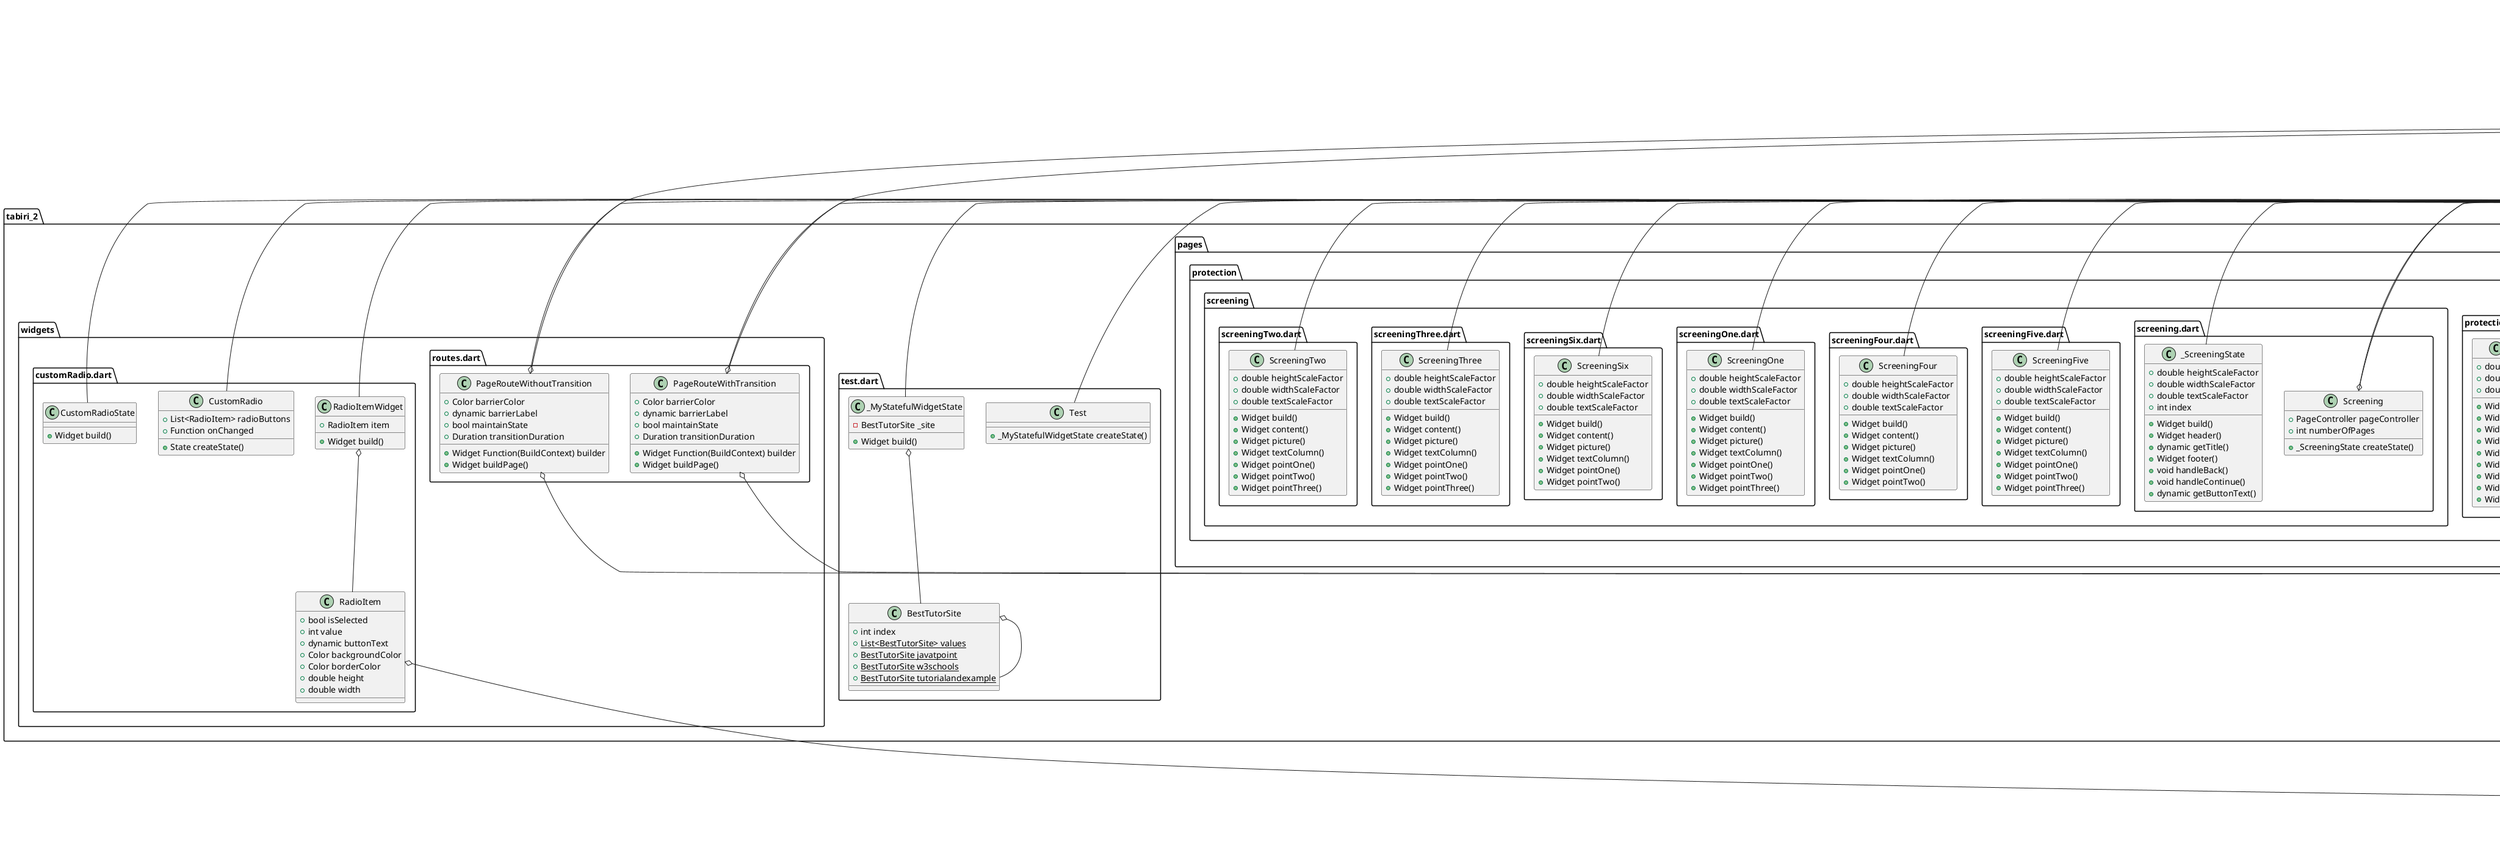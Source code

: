 @startuml
set namespaceSeparator ::

class "tabiri_2::dataManager.dart::Sex" {
  +int index
  {static} +List<Sex> values
  {static} +Sex male
  {static} +Sex female
  {static} +Sex diverse
}

"tabiri_2::dataManager.dart::Sex" o-- "tabiri_2::dataManager.dart::Sex"

class "tabiri_2::dataManager.dart::HairColor" {
  +int index
  {static} +List<HairColor> values
  {static} +HairColor blond
  {static} +HairColor orangeRed
  {static} +HairColor lightBrown
  {static} +HairColor darkBrown
  {static} +HairColor black
}

"tabiri_2::dataManager.dart::HairColor" o-- "tabiri_2::dataManager.dart::HairColor"

class "tabiri_2::dataManager.dart::SkinColor" {
  +int index
  {static} +List<SkinColor> values
  {static} +SkinColor white
  {static} +SkinColor beige
  {static} +SkinColor brown
  {static} +SkinColor black
}

"tabiri_2::dataManager.dart::SkinColor" o-- "tabiri_2::dataManager.dart::SkinColor"

class "tabiri_2::dataManager.dart::DataManager" {
  {static} +DataManager instance
  +bool informationPathComplete
  +bool avatarPathComplete
  +bool protectionPathComplete
  +bool screeningPathComplete
  +bool preventionPathComplete
  +int sex
  +int age
  +int hairColor
  +int skinColor
  +int numberSunburns
  +int numberFreckles
  +int numberBirthmarks
  +int familySickness
  +void reset()
}

"tabiri_2::dataManager.dart::DataManager" o-- "tabiri_2::dataManager.dart::DataManager"

class "tabiri_2::main.dart::MyApp" {
  +Widget build()
}

"flutter::src::widgets::framework.dart::StatelessWidget" <|-- "tabiri_2::main.dart::MyApp"

class "tabiri_2::pages::avatar::avatar.dart::Avatar" {
  +PageController pageController
  +int numberOfPages
  +_AvatarState createState()
}

"tabiri_2::pages::avatar::avatar.dart::Avatar" o-- "flutter::src::widgets::page_view.dart::PageController"
"flutter::src::widgets::framework.dart::StatefulWidget" <|-- "tabiri_2::pages::avatar::avatar.dart::Avatar"

class "tabiri_2::pages::avatar::avatar.dart::_AvatarState" {
  +double heightScaleFactor
  +double widthScaleFactor
  +double textScaleFactor
  +int index
  +int value
  +dynamic callback()
  +Widget build()
  +Widget footer()
  +void handleBack()
  +void handleContinue()
  +dynamic getButtonText()
}

"flutter::src::widgets::framework.dart::State<T>" <|-- "tabiri_2::pages::avatar::avatar.dart::_AvatarState"

class "tabiri_2::pages::avatar::avatarBuilder.dart::AvatarBuilder" {
  +int sex
  +int age
  +int hairColor
  +int skinColor
  +Widget build()
}

"flutter::src::widgets::framework.dart::StatelessWidget" <|-- "tabiri_2::pages::avatar::avatarBuilder.dart::AvatarBuilder"

class "tabiri_2::pages::avatar::avatarFive.dart::AvatarFive" {
  +double heightScaleFactor
  +double widthScaleFactor
  +double textScaleFactor
  +Widget build()
  +Widget content()
}

"flutter::src::widgets::framework.dart::StatelessWidget" <|-- "tabiri_2::pages::avatar::avatarFive.dart::AvatarFive"

class "tabiri_2::pages::avatar::avatarFour.dart::AvatarFour" {
  +double heightScaleFactor
  +double widthScaleFactor
  +double textScaleFactor
  +Widget build()
  +Widget content()
}

"flutter::src::widgets::framework.dart::StatelessWidget" <|-- "tabiri_2::pages::avatar::avatarFour.dart::AvatarFour"

class "tabiri_2::pages::avatar::avatarOne.dart::BestTutorSite" {
  +int index
  {static} +List<BestTutorSite> values
  {static} +BestTutorSite javatpoint
  {static} +BestTutorSite w3schools
  {static} +BestTutorSite tutorialandexample
}

"tabiri_2::pages::avatar::avatarOne.dart::BestTutorSite" o-- "tabiri_2::pages::avatar::avatarOne.dart::BestTutorSite"

class "tabiri_2::pages::avatar::avatarOne.dart::AvatarOne" {
  +Function callback
  +_MyStatefulWidgetState createState()
}

"flutter::src::widgets::framework.dart::StatefulWidget" <|-- "tabiri_2::pages::avatar::avatarOne.dart::AvatarOne"

class "tabiri_2::pages::avatar::avatarOne.dart::_MyStatefulWidgetState" {
  +int value
  +Widget build()
}

"flutter::src::widgets::framework.dart::State<T>" <|-- "tabiri_2::pages::avatar::avatarOne.dart::_MyStatefulWidgetState"

class "tabiri_2::pages::avatar::avatarSeven.dart::AvatarSeven" {
  +double heightScaleFactor
  +double widthScaleFactor
  +double textScaleFactor
  +Widget build()
  +Widget content()
}

"flutter::src::widgets::framework.dart::StatelessWidget" <|-- "tabiri_2::pages::avatar::avatarSeven.dart::AvatarSeven"

class "tabiri_2::pages::avatar::avatarSix.dart::AvatarSix" {
  +double heightScaleFactor
  +double widthScaleFactor
  +double textScaleFactor
  +Widget build()
  +Widget content()
}

"flutter::src::widgets::framework.dart::StatelessWidget" <|-- "tabiri_2::pages::avatar::avatarSix.dart::AvatarSix"

class "tabiri_2::pages::avatar::avatarThree.dart::AvatarThree" {
  +double heightScaleFactor
  +double widthScaleFactor
  +double textScaleFactor
  +Widget build()
  +Widget content()
}

"flutter::src::widgets::framework.dart::StatelessWidget" <|-- "tabiri_2::pages::avatar::avatarThree.dart::AvatarThree"

class "tabiri_2::pages::avatar::avatarTwo.dart::AvatarTwo" {
  +_AvatarTwoState createState()
}

"flutter::src::widgets::framework.dart::StatefulWidget" <|-- "tabiri_2::pages::avatar::avatarTwo.dart::AvatarTwo"

class "tabiri_2::pages::avatar::avatarTwo.dart::_AvatarTwoState" {
  +double heightScaleFactor
  +double widthScaleFactor
  +double textScaleFactor
  +int hairColorValue
  +int skinColorValue
  +Widget build()
  +Widget header()
  +Widget content()
  +Widget avatar()
  +Widget actionText()
  +Widget radioPicker()
}

"flutter::src::widgets::framework.dart::State<T>" <|-- "tabiri_2::pages::avatar::avatarTwo.dart::_AvatarTwoState"

class "tabiri_2::pages::home.dart::Home" {
  +_HomeState createState()
}

"flutter::src::widgets::framework.dart::StatefulWidget" <|-- "tabiri_2::pages::home.dart::Home"

class "tabiri_2::pages::home.dart::_HomeState" {
  +double heightScaleFactor
  +double widthScaleFactor
  +double textScaleFactor
  +AutoSizeGroup titleSize
  +AutoSizeGroup textSize
  +AutoSizeGroup buttonTextSize
  +AutoSizeGroup actionTextSize
  +Widget build()
  +Widget header()
  +Widget content()
  +Function buildRouteFunction()
  +Widget cardOne()
  +Widget cardTwo()
  +Widget cardThree()
  +Widget expandedCard()
  +Widget collapsedCard()
  +Widget button()
  +Widget paragraph()
}

"tabiri_2::pages::home.dart::_HomeState" o-- "auto_size_text::auto_size_text.dart::AutoSizeGroup"
"flutter::src::widgets::framework.dart::State<T>" <|-- "tabiri_2::pages::home.dart::_HomeState"

class "tabiri_2::pages::home.dart::CustomHero" {
  +dynamic tag
  +Color shuttleColor
  +Widget child
  +Widget build()
}

"tabiri_2::pages::home.dart::CustomHero" o-- "dart::ui::Color"
"tabiri_2::pages::home.dart::CustomHero" o-- "flutter::src::widgets::framework.dart::Widget"
"flutter::src::widgets::framework.dart::StatelessWidget" <|-- "tabiri_2::pages::home.dart::CustomHero"

class "tabiri_2::pages::home.dart::TrianglePainter" {
  +Color strokeColor
  +PaintingStyle paintingStyle
  +double strokeWidth
  +void paint()
  +Path getTrianglePath()
  +bool shouldRepaint()
}

"tabiri_2::pages::home.dart::TrianglePainter" o-- "dart::ui::Color"
"tabiri_2::pages::home.dart::TrianglePainter" o-- "dart::ui::PaintingStyle"
"flutter::src::rendering::custom_paint.dart::CustomPainter" <|-- "tabiri_2::pages::home.dart::TrianglePainter"

class "tabiri_2::pages::information::information.dart::Information" {
  +AutoSizeGroup buttonTextSize
  +AutoSizeGroup headerTextSize
  +PageController pageController
  +int numberOfPages
  +_InformationState createState()
}

"tabiri_2::pages::information::information.dart::Information" o-- "auto_size_text::auto_size_text.dart::AutoSizeGroup"
"tabiri_2::pages::information::information.dart::Information" o-- "flutter::src::widgets::page_view.dart::PageController"
"flutter::src::widgets::framework.dart::StatefulWidget" <|-- "tabiri_2::pages::information::information.dart::Information"

class "tabiri_2::pages::information::information.dart::_InformationState" {
  +double heightScaleFactor
  +double widthScaleFactor
  +double textScaleFactor
  +int index
  +Widget build()
  +Widget header()
  +dynamic getTitle()
  +Widget footer()
  +void handleBack()
  +void handleContinue()
  +dynamic getButtonText()
}

"flutter::src::widgets::framework.dart::State<T>" <|-- "tabiri_2::pages::information::information.dart::_InformationState"

class "tabiri_2::pages::information::informationOne.dart::InformationOne" {
  +double heightScaleFactor
  +double widthScaleFactor
  +double textScaleFactor
  +Widget build()
  +Widget content()
  +Widget paragraph()
}

"flutter::src::widgets::framework.dart::StatelessWidget" <|-- "tabiri_2::pages::information::informationOne.dart::InformationOne"

class "tabiri_2::pages::information::informationThree.dart::InformationThree" {
  +double heightScaleFactor
  +double widthScaleFactor
  +double textScaleFactor
  +Widget build()
  +Widget content()
  +Widget paragraph()
}

"flutter::src::widgets::framework.dart::StatelessWidget" <|-- "tabiri_2::pages::information::informationThree.dart::InformationThree"

class "tabiri_2::pages::information::informationTwo.dart::InformationTwo" {
  +double heightScaleFactor
  +double widthScaleFactor
  +double textScaleFactor
  +Widget build()
  +Widget content()
  +Widget paragraph()
}

"flutter::src::widgets::framework.dart::StatelessWidget" <|-- "tabiri_2::pages::information::informationTwo.dart::InformationTwo"

class "tabiri_2::pages::protection::prevention::prevention.dart::Prevention" {
  +PageController pageController
  +int numberOfPages
  +_PreventionState createState()
}

"tabiri_2::pages::protection::prevention::prevention.dart::Prevention" o-- "flutter::src::widgets::page_view.dart::PageController"
"flutter::src::widgets::framework.dart::StatefulWidget" <|-- "tabiri_2::pages::protection::prevention::prevention.dart::Prevention"

class "tabiri_2::pages::protection::prevention::prevention.dart::_PreventionState" {
  +double heightScaleFactor
  +double widthScaleFactor
  +double textScaleFactor
  +int index
  +Widget build()
  +Widget header()
  +Widget getTitleTextWidget()
  +Widget footer()
  +void handleBack()
  +void handleContinue()
  +dynamic getButtonText()
}

"flutter::src::widgets::framework.dart::State<T>" <|-- "tabiri_2::pages::protection::prevention::prevention.dart::_PreventionState"

class "tabiri_2::pages::protection::prevention::preventionOne.dart::PreventionOne" {
  +double heightScaleFactor
  +double widthScaleFactor
  +double textScaleFactor
  +Widget build()
  +Widget content()
  +Widget paragraph()
}

"flutter::src::widgets::framework.dart::StatelessWidget" <|-- "tabiri_2::pages::protection::prevention::preventionOne.dart::PreventionOne"

class "tabiri_2::pages::protection::prevention::preventionTwo.dart::PreventionTwo" {
  +double heightScaleFactor
  +double widthScaleFactor
  +double textScaleFactor
  +Widget build()
  +Widget content()
  +Widget textColumn()
  +Widget paragraph()
}

"flutter::src::widgets::framework.dart::StatelessWidget" <|-- "tabiri_2::pages::protection::prevention::preventionTwo.dart::PreventionTwo"

class "tabiri_2::pages::protection::protection.dart::Protection" {
  +_ProtectionState createState()
}

"flutter::src::widgets::framework.dart::StatefulWidget" <|-- "tabiri_2::pages::protection::protection.dart::Protection"

class "tabiri_2::pages::protection::protection.dart::_ProtectionState" {
  +double heightScaleFactor
  +double widthScaleFactor
  +double textScaleFactor
  +Widget build()
  +Widget header()
  +Widget footer()
  +Widget content()
  +Widget cardColumn()
  +Widget cardOne()
  +Widget cardTwo()
  +Widget paragraph()
  +Widget button()
}

"flutter::src::widgets::framework.dart::State<T>" <|-- "tabiri_2::pages::protection::protection.dart::_ProtectionState"

class "tabiri_2::pages::protection::screening::screening.dart::Screening" {
  +PageController pageController
  +int numberOfPages
  +_ScreeningState createState()
}

"tabiri_2::pages::protection::screening::screening.dart::Screening" o-- "flutter::src::widgets::page_view.dart::PageController"
"flutter::src::widgets::framework.dart::StatefulWidget" <|-- "tabiri_2::pages::protection::screening::screening.dart::Screening"

class "tabiri_2::pages::protection::screening::screening.dart::_ScreeningState" {
  +double heightScaleFactor
  +double widthScaleFactor
  +double textScaleFactor
  +int index
  +Widget build()
  +Widget header()
  +dynamic getTitle()
  +Widget footer()
  +void handleBack()
  +void handleContinue()
  +dynamic getButtonText()
}

"flutter::src::widgets::framework.dart::State<T>" <|-- "tabiri_2::pages::protection::screening::screening.dart::_ScreeningState"

class "tabiri_2::pages::protection::screening::screeningFive.dart::ScreeningFive" {
  +double heightScaleFactor
  +double widthScaleFactor
  +double textScaleFactor
  +Widget build()
  +Widget content()
  +Widget picture()
  +Widget textColumn()
  +Widget pointOne()
  +Widget pointTwo()
  +Widget pointThree()
}

"flutter::src::widgets::framework.dart::StatelessWidget" <|-- "tabiri_2::pages::protection::screening::screeningFive.dart::ScreeningFive"

class "tabiri_2::pages::protection::screening::screeningFour.dart::ScreeningFour" {
  +double heightScaleFactor
  +double widthScaleFactor
  +double textScaleFactor
  +Widget build()
  +Widget content()
  +Widget picture()
  +Widget textColumn()
  +Widget pointOne()
  +Widget pointTwo()
}

"flutter::src::widgets::framework.dart::StatelessWidget" <|-- "tabiri_2::pages::protection::screening::screeningFour.dart::ScreeningFour"

class "tabiri_2::pages::protection::screening::screeningOne.dart::ScreeningOne" {
  +double heightScaleFactor
  +double widthScaleFactor
  +double textScaleFactor
  +Widget build()
  +Widget content()
  +Widget picture()
  +Widget textColumn()
  +Widget pointOne()
  +Widget pointTwo()
  +Widget pointThree()
}

"flutter::src::widgets::framework.dart::StatelessWidget" <|-- "tabiri_2::pages::protection::screening::screeningOne.dart::ScreeningOne"

class "tabiri_2::pages::protection::screening::screeningSix.dart::ScreeningSix" {
  +double heightScaleFactor
  +double widthScaleFactor
  +double textScaleFactor
  +Widget build()
  +Widget content()
  +Widget picture()
  +Widget textColumn()
  +Widget pointOne()
  +Widget pointTwo()
}

"flutter::src::widgets::framework.dart::StatelessWidget" <|-- "tabiri_2::pages::protection::screening::screeningSix.dart::ScreeningSix"

class "tabiri_2::pages::protection::screening::screeningThree.dart::ScreeningThree" {
  +double heightScaleFactor
  +double widthScaleFactor
  +double textScaleFactor
  +Widget build()
  +Widget content()
  +Widget picture()
  +Widget textColumn()
  +Widget pointOne()
  +Widget pointTwo()
  +Widget pointThree()
}

"flutter::src::widgets::framework.dart::StatelessWidget" <|-- "tabiri_2::pages::protection::screening::screeningThree.dart::ScreeningThree"

class "tabiri_2::pages::protection::screening::screeningTwo.dart::ScreeningTwo" {
  +double heightScaleFactor
  +double widthScaleFactor
  +double textScaleFactor
  +Widget build()
  +Widget content()
  +Widget picture()
  +Widget textColumn()
  +Widget pointOne()
  +Widget pointTwo()
  +Widget pointThree()
}

"flutter::src::widgets::framework.dart::StatelessWidget" <|-- "tabiri_2::pages::protection::screening::screeningTwo.dart::ScreeningTwo"

class "tabiri_2::test.dart::BestTutorSite" {
  +int index
  {static} +List<BestTutorSite> values
  {static} +BestTutorSite javatpoint
  {static} +BestTutorSite w3schools
  {static} +BestTutorSite tutorialandexample
}

"tabiri_2::test.dart::BestTutorSite" o-- "tabiri_2::test.dart::BestTutorSite"

class "tabiri_2::test.dart::Test" {
  +_MyStatefulWidgetState createState()
}

"flutter::src::widgets::framework.dart::StatefulWidget" <|-- "tabiri_2::test.dart::Test"

class "tabiri_2::test.dart::_MyStatefulWidgetState" {
  -BestTutorSite _site
  +Widget build()
}

"tabiri_2::test.dart::_MyStatefulWidgetState" o-- "tabiri_2::test.dart::BestTutorSite"
"flutter::src::widgets::framework.dart::State<T>" <|-- "tabiri_2::test.dart::_MyStatefulWidgetState"

class "tabiri_2::widgets::customRadio.dart::CustomRadio" {
  +List<RadioItem> radioButtons
  +Function onChanged
  +State createState()
}

"flutter::src::widgets::framework.dart::StatefulWidget" <|-- "tabiri_2::widgets::customRadio.dart::CustomRadio"

class "tabiri_2::widgets::customRadio.dart::CustomRadioState" {
  +Widget build()
}

"flutter::src::widgets::framework.dart::State<T>" <|-- "tabiri_2::widgets::customRadio.dart::CustomRadioState"

class "tabiri_2::widgets::customRadio.dart::RadioItemWidget" {
  +RadioItem item
  +Widget build()
}

"tabiri_2::widgets::customRadio.dart::RadioItemWidget" o-- "tabiri_2::widgets::customRadio.dart::RadioItem"
"flutter::src::widgets::framework.dart::StatelessWidget" <|-- "tabiri_2::widgets::customRadio.dart::RadioItemWidget"

class "tabiri_2::widgets::customRadio.dart::RadioItem" {
  +bool isSelected
  +int value
  +dynamic buttonText
  +Color backgroundColor
  +Color borderColor
  +double height
  +double width
}

"tabiri_2::widgets::customRadio.dart::RadioItem" o-- "dart::ui::Color"

class "tabiri_2::widgets::routes.dart::PageRouteWithoutTransition" {
  +Widget Function(BuildContext) builder
  +Color barrierColor
  +dynamic barrierLabel
  +bool maintainState
  +Duration transitionDuration
  +Widget buildPage()
}

"tabiri_2::widgets::routes.dart::PageRouteWithoutTransition" o-- "flutter::src::widgets::framework.dart::Widget Function(BuildContext)"
"tabiri_2::widgets::routes.dart::PageRouteWithoutTransition" o-- "dart::ui::Color"
"flutter::src::widgets::pages.dart::PageRoute<T>" <|-- "tabiri_2::widgets::routes.dart::PageRouteWithoutTransition"

class "tabiri_2::widgets::routes.dart::PageRouteWithTransition" {
  +Widget Function(BuildContext) builder
  +Color barrierColor
  +dynamic barrierLabel
  +bool maintainState
  +Duration transitionDuration
  +Widget buildPage()
}

"tabiri_2::widgets::routes.dart::PageRouteWithTransition" o-- "flutter::src::widgets::framework.dart::Widget Function(BuildContext)"
"tabiri_2::widgets::routes.dart::PageRouteWithTransition" o-- "dart::ui::Color"
"flutter::src::widgets::pages.dart::PageRoute<T>" <|-- "tabiri_2::widgets::routes.dart::PageRouteWithTransition"


@enduml